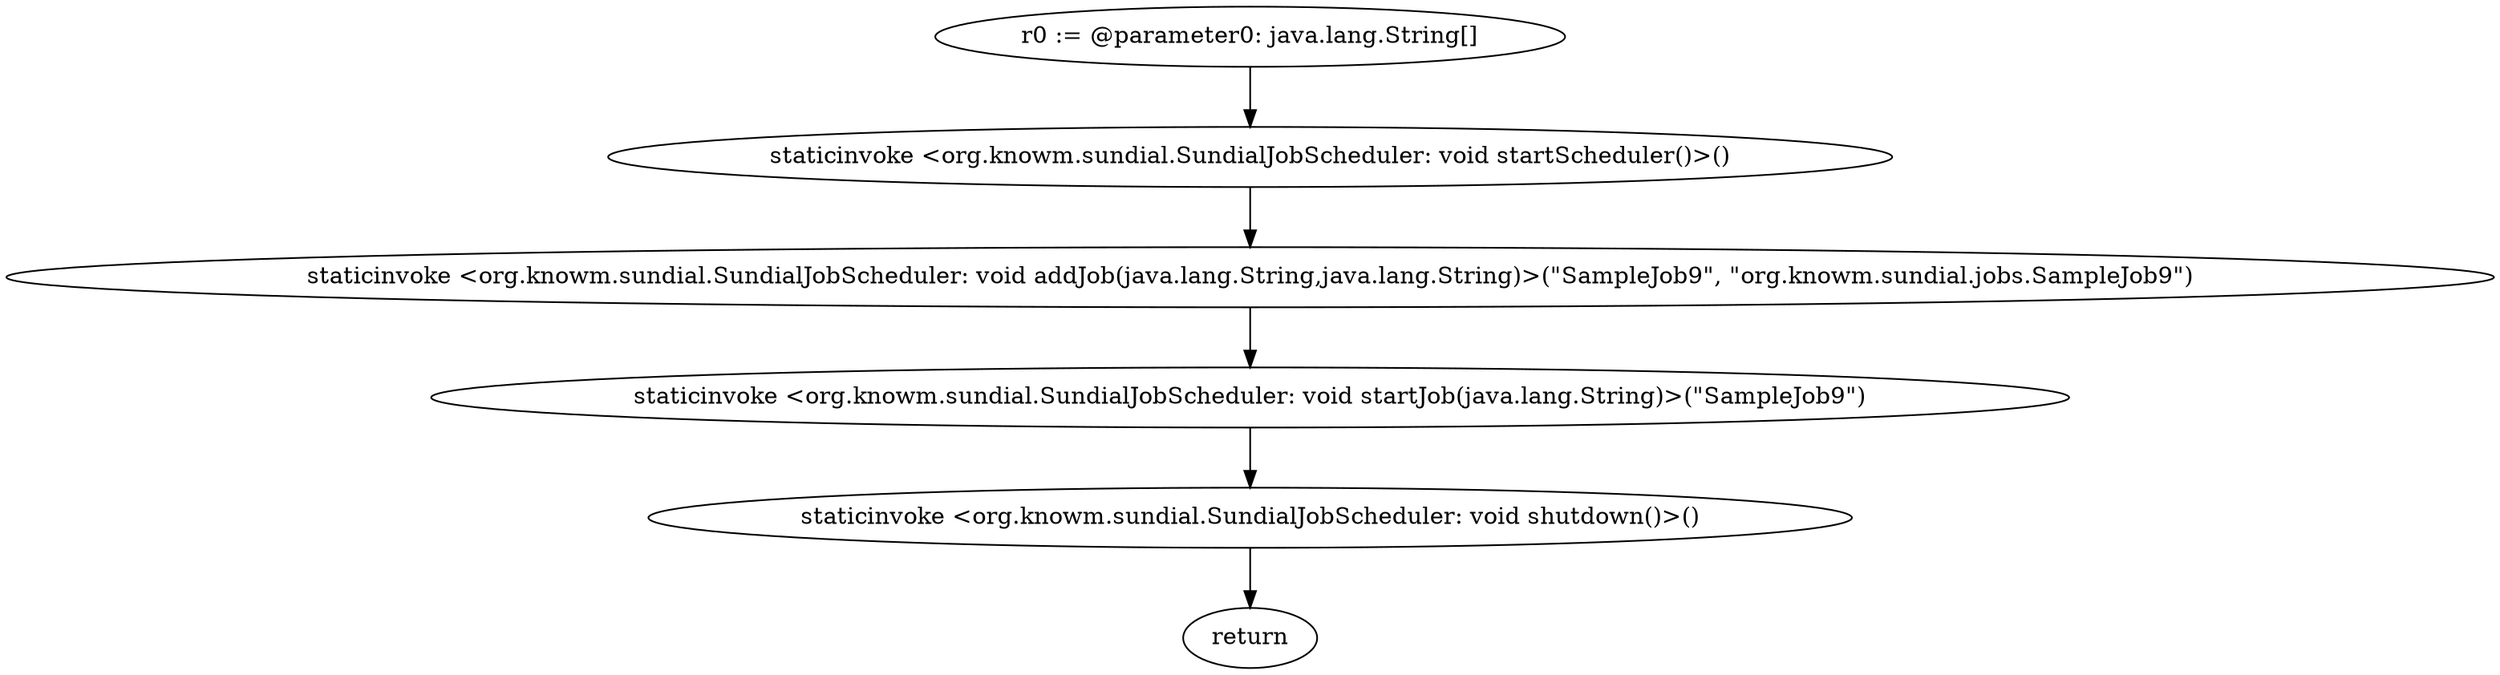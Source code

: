 digraph "unitGraph" {
    "r0 := @parameter0: java.lang.String[]"
    "staticinvoke <org.knowm.sundial.SundialJobScheduler: void startScheduler()>()"
    "staticinvoke <org.knowm.sundial.SundialJobScheduler: void addJob(java.lang.String,java.lang.String)>(\"SampleJob9\", \"org.knowm.sundial.jobs.SampleJob9\")"
    "staticinvoke <org.knowm.sundial.SundialJobScheduler: void startJob(java.lang.String)>(\"SampleJob9\")"
    "staticinvoke <org.knowm.sundial.SundialJobScheduler: void shutdown()>()"
    "return"
    "r0 := @parameter0: java.lang.String[]"->"staticinvoke <org.knowm.sundial.SundialJobScheduler: void startScheduler()>()";
    "staticinvoke <org.knowm.sundial.SundialJobScheduler: void startScheduler()>()"->"staticinvoke <org.knowm.sundial.SundialJobScheduler: void addJob(java.lang.String,java.lang.String)>(\"SampleJob9\", \"org.knowm.sundial.jobs.SampleJob9\")";
    "staticinvoke <org.knowm.sundial.SundialJobScheduler: void addJob(java.lang.String,java.lang.String)>(\"SampleJob9\", \"org.knowm.sundial.jobs.SampleJob9\")"->"staticinvoke <org.knowm.sundial.SundialJobScheduler: void startJob(java.lang.String)>(\"SampleJob9\")";
    "staticinvoke <org.knowm.sundial.SundialJobScheduler: void startJob(java.lang.String)>(\"SampleJob9\")"->"staticinvoke <org.knowm.sundial.SundialJobScheduler: void shutdown()>()";
    "staticinvoke <org.knowm.sundial.SundialJobScheduler: void shutdown()>()"->"return";
}

